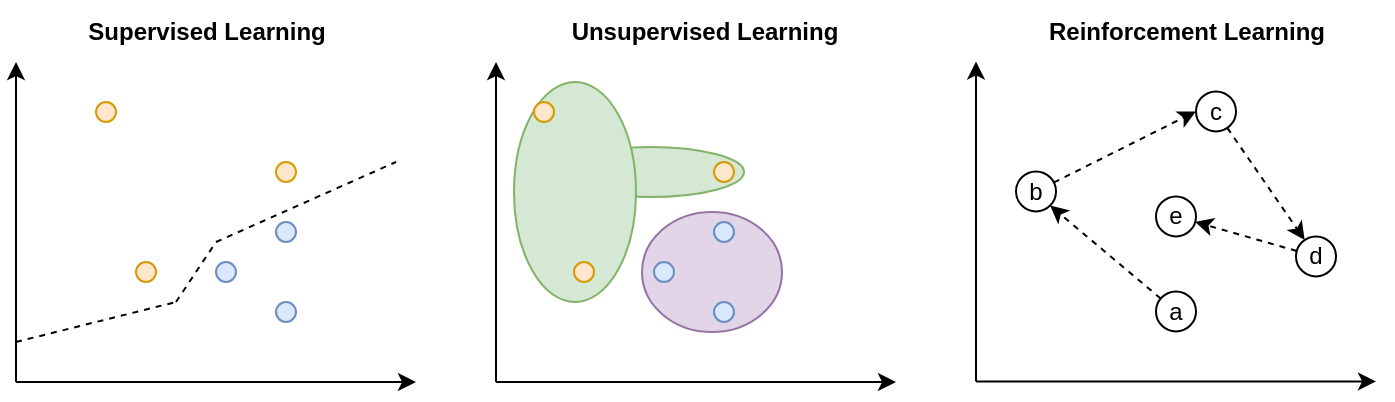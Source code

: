 <mxfile version="24.8.4">
  <diagram name="Seite-1" id="c7Q0ELN_3gRw9rwy9K6g">
    <mxGraphModel dx="1145" dy="660" grid="1" gridSize="10" guides="1" tooltips="1" connect="1" arrows="1" fold="1" page="1" pageScale="1" pageWidth="827" pageHeight="1169" math="0" shadow="0">
      <root>
        <mxCell id="0" />
        <mxCell id="1" parent="0" />
        <mxCell id="n7pVITyVkqui_bO3gDZ2-35" value="" style="ellipse;whiteSpace=wrap;html=1;fillColor=#d5e8d4;strokeColor=#82b366;" vertex="1" parent="1">
          <mxGeometry x="350" y="162.5" width="94" height="25" as="geometry" />
        </mxCell>
        <mxCell id="n7pVITyVkqui_bO3gDZ2-33" value="" style="ellipse;whiteSpace=wrap;html=1;fillColor=#d5e8d4;strokeColor=#82b366;" vertex="1" parent="1">
          <mxGeometry x="329" y="130" width="61" height="110" as="geometry" />
        </mxCell>
        <mxCell id="n7pVITyVkqui_bO3gDZ2-32" value="" style="ellipse;whiteSpace=wrap;html=1;fillColor=#e1d5e7;strokeColor=#9673a6;" vertex="1" parent="1">
          <mxGeometry x="393" y="195" width="70" height="60" as="geometry" />
        </mxCell>
        <mxCell id="n7pVITyVkqui_bO3gDZ2-1" value="" style="endArrow=classic;html=1;rounded=0;" edge="1" parent="1">
          <mxGeometry width="50" height="50" relative="1" as="geometry">
            <mxPoint x="80" y="280" as="sourcePoint" />
            <mxPoint x="280" y="280" as="targetPoint" />
          </mxGeometry>
        </mxCell>
        <mxCell id="n7pVITyVkqui_bO3gDZ2-2" value="" style="endArrow=classic;html=1;rounded=0;" edge="1" parent="1">
          <mxGeometry width="50" height="50" relative="1" as="geometry">
            <mxPoint x="80" y="280" as="sourcePoint" />
            <mxPoint x="80" y="120" as="targetPoint" />
          </mxGeometry>
        </mxCell>
        <mxCell id="n7pVITyVkqui_bO3gDZ2-3" value="" style="ellipse;whiteSpace=wrap;html=1;aspect=fixed;fillColor=#ffe6cc;strokeColor=#d79b00;" vertex="1" parent="1">
          <mxGeometry x="140" y="220" width="10" height="10" as="geometry" />
        </mxCell>
        <mxCell id="n7pVITyVkqui_bO3gDZ2-6" value="" style="endArrow=classic;html=1;rounded=0;" edge="1" parent="1">
          <mxGeometry width="50" height="50" relative="1" as="geometry">
            <mxPoint x="320" y="280" as="sourcePoint" />
            <mxPoint x="520" y="280" as="targetPoint" />
          </mxGeometry>
        </mxCell>
        <mxCell id="n7pVITyVkqui_bO3gDZ2-7" value="" style="endArrow=classic;html=1;rounded=0;" edge="1" parent="1">
          <mxGeometry width="50" height="50" relative="1" as="geometry">
            <mxPoint x="320" y="280" as="sourcePoint" />
            <mxPoint x="320" y="120" as="targetPoint" />
          </mxGeometry>
        </mxCell>
        <mxCell id="n7pVITyVkqui_bO3gDZ2-10" value="" style="endArrow=classic;html=1;rounded=0;" edge="1" parent="1">
          <mxGeometry width="50" height="50" relative="1" as="geometry">
            <mxPoint x="560" y="279.71" as="sourcePoint" />
            <mxPoint x="760" y="279.71" as="targetPoint" />
          </mxGeometry>
        </mxCell>
        <mxCell id="n7pVITyVkqui_bO3gDZ2-11" value="" style="endArrow=classic;html=1;rounded=0;" edge="1" parent="1">
          <mxGeometry width="50" height="50" relative="1" as="geometry">
            <mxPoint x="560" y="279.71" as="sourcePoint" />
            <mxPoint x="560" y="119.71" as="targetPoint" />
          </mxGeometry>
        </mxCell>
        <mxCell id="n7pVITyVkqui_bO3gDZ2-43" style="edgeStyle=none;rounded=0;orthogonalLoop=1;jettySize=auto;html=1;entryX=1;entryY=1;entryDx=0;entryDy=0;dashed=1;" edge="1" parent="1" source="n7pVITyVkqui_bO3gDZ2-12" target="n7pVITyVkqui_bO3gDZ2-39">
          <mxGeometry relative="1" as="geometry" />
        </mxCell>
        <mxCell id="n7pVITyVkqui_bO3gDZ2-12" value="a" style="ellipse;whiteSpace=wrap;html=1;aspect=fixed;" vertex="1" parent="1">
          <mxGeometry x="650" y="234.71" width="20" height="20" as="geometry" />
        </mxCell>
        <mxCell id="n7pVITyVkqui_bO3gDZ2-14" value="" style="ellipse;whiteSpace=wrap;html=1;aspect=fixed;fillColor=#ffe6cc;strokeColor=#d79b00;" vertex="1" parent="1">
          <mxGeometry x="210" y="170" width="10" height="10" as="geometry" />
        </mxCell>
        <mxCell id="n7pVITyVkqui_bO3gDZ2-15" value="" style="ellipse;whiteSpace=wrap;html=1;aspect=fixed;fillColor=#dae8fc;strokeColor=#6c8ebf;" vertex="1" parent="1">
          <mxGeometry x="210" y="240" width="10" height="10" as="geometry" />
        </mxCell>
        <mxCell id="n7pVITyVkqui_bO3gDZ2-16" value="" style="ellipse;whiteSpace=wrap;html=1;aspect=fixed;fillColor=#ffe6cc;strokeColor=#d79b00;" vertex="1" parent="1">
          <mxGeometry x="120" y="140" width="10" height="10" as="geometry" />
        </mxCell>
        <mxCell id="n7pVITyVkqui_bO3gDZ2-17" value="" style="ellipse;whiteSpace=wrap;html=1;aspect=fixed;fillColor=#dae8fc;strokeColor=#6c8ebf;" vertex="1" parent="1">
          <mxGeometry x="210" y="200" width="10" height="10" as="geometry" />
        </mxCell>
        <mxCell id="n7pVITyVkqui_bO3gDZ2-19" value="" style="endArrow=none;dashed=1;html=1;rounded=0;" edge="1" parent="1">
          <mxGeometry width="50" height="50" relative="1" as="geometry">
            <mxPoint x="180" y="210" as="sourcePoint" />
            <mxPoint x="270" y="170" as="targetPoint" />
          </mxGeometry>
        </mxCell>
        <mxCell id="n7pVITyVkqui_bO3gDZ2-21" value="" style="endArrow=none;dashed=1;html=1;rounded=0;" edge="1" parent="1">
          <mxGeometry width="50" height="50" relative="1" as="geometry">
            <mxPoint x="160" y="240" as="sourcePoint" />
            <mxPoint x="180" y="210" as="targetPoint" />
          </mxGeometry>
        </mxCell>
        <mxCell id="n7pVITyVkqui_bO3gDZ2-22" value="" style="endArrow=none;dashed=1;html=1;rounded=0;" edge="1" parent="1">
          <mxGeometry width="50" height="50" relative="1" as="geometry">
            <mxPoint x="80" y="260" as="sourcePoint" />
            <mxPoint x="160" y="240" as="targetPoint" />
          </mxGeometry>
        </mxCell>
        <mxCell id="n7pVITyVkqui_bO3gDZ2-23" value="" style="ellipse;whiteSpace=wrap;html=1;aspect=fixed;fillColor=#dae8fc;strokeColor=#6c8ebf;" vertex="1" parent="1">
          <mxGeometry x="180" y="220" width="10" height="10" as="geometry" />
        </mxCell>
        <mxCell id="n7pVITyVkqui_bO3gDZ2-24" value="" style="ellipse;whiteSpace=wrap;html=1;aspect=fixed;fillColor=#ffe6cc;strokeColor=#d79b00;" vertex="1" parent="1">
          <mxGeometry x="359" y="220" width="10" height="10" as="geometry" />
        </mxCell>
        <mxCell id="n7pVITyVkqui_bO3gDZ2-25" value="" style="ellipse;whiteSpace=wrap;html=1;aspect=fixed;fillColor=#ffe6cc;strokeColor=#d79b00;" vertex="1" parent="1">
          <mxGeometry x="429" y="170" width="10" height="10" as="geometry" />
        </mxCell>
        <mxCell id="n7pVITyVkqui_bO3gDZ2-26" value="" style="ellipse;whiteSpace=wrap;html=1;aspect=fixed;fillColor=#dae8fc;strokeColor=#6c8ebf;" vertex="1" parent="1">
          <mxGeometry x="429" y="240" width="10" height="10" as="geometry" />
        </mxCell>
        <mxCell id="n7pVITyVkqui_bO3gDZ2-27" value="" style="ellipse;whiteSpace=wrap;html=1;aspect=fixed;fillColor=#ffe6cc;strokeColor=#d79b00;" vertex="1" parent="1">
          <mxGeometry x="339" y="140" width="10" height="10" as="geometry" />
        </mxCell>
        <mxCell id="n7pVITyVkqui_bO3gDZ2-28" value="" style="ellipse;whiteSpace=wrap;html=1;aspect=fixed;fillColor=#dae8fc;strokeColor=#6c8ebf;" vertex="1" parent="1">
          <mxGeometry x="429" y="200" width="10" height="10" as="geometry" />
        </mxCell>
        <mxCell id="n7pVITyVkqui_bO3gDZ2-31" value="" style="ellipse;whiteSpace=wrap;html=1;aspect=fixed;fillColor=#dae8fc;strokeColor=#6c8ebf;" vertex="1" parent="1">
          <mxGeometry x="399" y="220" width="10" height="10" as="geometry" />
        </mxCell>
        <mxCell id="n7pVITyVkqui_bO3gDZ2-36" value="&lt;b&gt;Supervised Learning&lt;/b&gt;" style="text;html=1;align=center;verticalAlign=middle;resizable=0;points=[];autosize=1;strokeColor=none;fillColor=none;" vertex="1" parent="1">
          <mxGeometry x="105" y="90" width="140" height="30" as="geometry" />
        </mxCell>
        <mxCell id="n7pVITyVkqui_bO3gDZ2-37" value="&lt;b&gt;Unsupervised Learning&lt;/b&gt;" style="text;html=1;align=center;verticalAlign=middle;resizable=0;points=[];autosize=1;strokeColor=none;fillColor=none;" vertex="1" parent="1">
          <mxGeometry x="344" y="90" width="160" height="30" as="geometry" />
        </mxCell>
        <mxCell id="n7pVITyVkqui_bO3gDZ2-38" value="&lt;b&gt;Reinforcement Learning&lt;/b&gt;" style="text;html=1;align=center;verticalAlign=middle;resizable=0;points=[];autosize=1;strokeColor=none;fillColor=none;" vertex="1" parent="1">
          <mxGeometry x="585" y="89.71" width="160" height="30" as="geometry" />
        </mxCell>
        <mxCell id="n7pVITyVkqui_bO3gDZ2-44" style="edgeStyle=none;rounded=0;orthogonalLoop=1;jettySize=auto;html=1;entryX=0;entryY=0.5;entryDx=0;entryDy=0;dashed=1;" edge="1" parent="1" source="n7pVITyVkqui_bO3gDZ2-39" target="n7pVITyVkqui_bO3gDZ2-40">
          <mxGeometry relative="1" as="geometry" />
        </mxCell>
        <mxCell id="n7pVITyVkqui_bO3gDZ2-39" value="b" style="ellipse;whiteSpace=wrap;html=1;aspect=fixed;" vertex="1" parent="1">
          <mxGeometry x="580" y="174.71" width="20" height="20" as="geometry" />
        </mxCell>
        <mxCell id="n7pVITyVkqui_bO3gDZ2-45" style="edgeStyle=none;rounded=0;orthogonalLoop=1;jettySize=auto;html=1;dashed=1;" edge="1" parent="1" source="n7pVITyVkqui_bO3gDZ2-40" target="n7pVITyVkqui_bO3gDZ2-41">
          <mxGeometry relative="1" as="geometry" />
        </mxCell>
        <mxCell id="n7pVITyVkqui_bO3gDZ2-40" value="c" style="ellipse;whiteSpace=wrap;html=1;aspect=fixed;" vertex="1" parent="1">
          <mxGeometry x="670" y="134.71" width="20" height="20" as="geometry" />
        </mxCell>
        <mxCell id="n7pVITyVkqui_bO3gDZ2-41" value="d" style="ellipse;whiteSpace=wrap;html=1;aspect=fixed;" vertex="1" parent="1">
          <mxGeometry x="720" y="207.21" width="20" height="20" as="geometry" />
        </mxCell>
        <mxCell id="n7pVITyVkqui_bO3gDZ2-42" value="e" style="ellipse;whiteSpace=wrap;html=1;aspect=fixed;" vertex="1" parent="1">
          <mxGeometry x="650" y="187.21" width="20" height="20" as="geometry" />
        </mxCell>
        <mxCell id="n7pVITyVkqui_bO3gDZ2-46" style="edgeStyle=none;rounded=0;orthogonalLoop=1;jettySize=auto;html=1;dashed=1;" edge="1" parent="1" source="n7pVITyVkqui_bO3gDZ2-41" target="n7pVITyVkqui_bO3gDZ2-42">
          <mxGeometry relative="1" as="geometry" />
        </mxCell>
      </root>
    </mxGraphModel>
  </diagram>
</mxfile>
